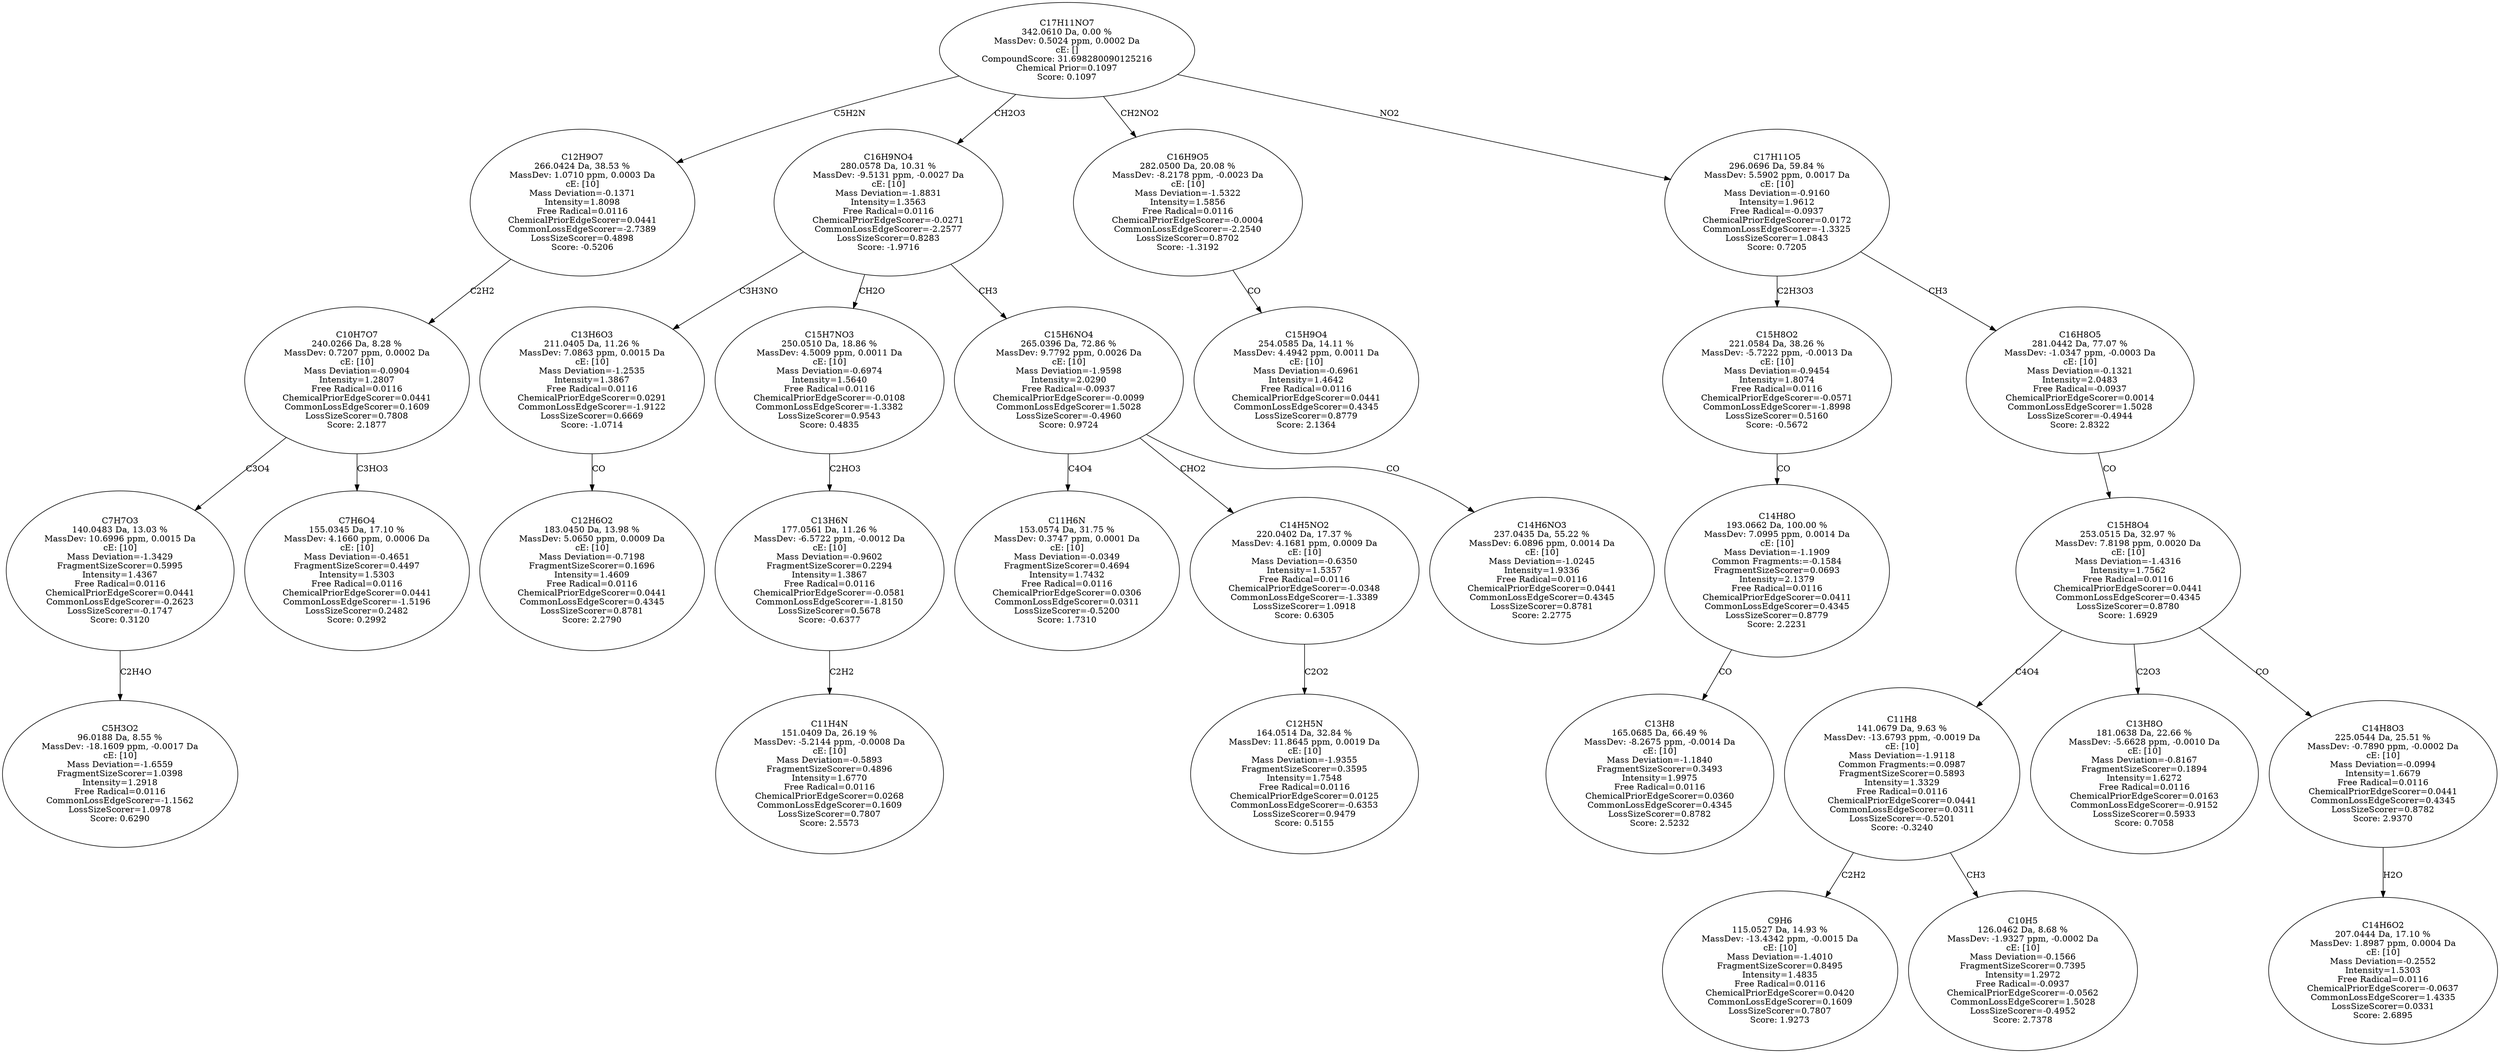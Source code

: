 strict digraph {
v1 [label="C5H3O2\n96.0188 Da, 8.55 %\nMassDev: -18.1609 ppm, -0.0017 Da\ncE: [10]\nMass Deviation=-1.6559\nFragmentSizeScorer=1.0398\nIntensity=1.2918\nFree Radical=0.0116\nCommonLossEdgeScorer=-1.1562\nLossSizeScorer=1.0978\nScore: 0.6290"];
v2 [label="C7H7O3\n140.0483 Da, 13.03 %\nMassDev: 10.6996 ppm, 0.0015 Da\ncE: [10]\nMass Deviation=-1.3429\nFragmentSizeScorer=0.5995\nIntensity=1.4367\nFree Radical=0.0116\nChemicalPriorEdgeScorer=0.0441\nCommonLossEdgeScorer=-0.2623\nLossSizeScorer=-0.1747\nScore: 0.3120"];
v3 [label="C7H6O4\n155.0345 Da, 17.10 %\nMassDev: 4.1660 ppm, 0.0006 Da\ncE: [10]\nMass Deviation=-0.4651\nFragmentSizeScorer=0.4497\nIntensity=1.5303\nFree Radical=0.0116\nChemicalPriorEdgeScorer=0.0441\nCommonLossEdgeScorer=-1.5196\nLossSizeScorer=0.2482\nScore: 0.2992"];
v4 [label="C10H7O7\n240.0266 Da, 8.28 %\nMassDev: 0.7207 ppm, 0.0002 Da\ncE: [10]\nMass Deviation=-0.0904\nIntensity=1.2807\nFree Radical=0.0116\nChemicalPriorEdgeScorer=0.0441\nCommonLossEdgeScorer=0.1609\nLossSizeScorer=0.7808\nScore: 2.1877"];
v5 [label="C12H9O7\n266.0424 Da, 38.53 %\nMassDev: 1.0710 ppm, 0.0003 Da\ncE: [10]\nMass Deviation=-0.1371\nIntensity=1.8098\nFree Radical=0.0116\nChemicalPriorEdgeScorer=0.0441\nCommonLossEdgeScorer=-2.7389\nLossSizeScorer=0.4898\nScore: -0.5206"];
v6 [label="C12H6O2\n183.0450 Da, 13.98 %\nMassDev: 5.0650 ppm, 0.0009 Da\ncE: [10]\nMass Deviation=-0.7198\nFragmentSizeScorer=0.1696\nIntensity=1.4609\nFree Radical=0.0116\nChemicalPriorEdgeScorer=0.0441\nCommonLossEdgeScorer=0.4345\nLossSizeScorer=0.8781\nScore: 2.2790"];
v7 [label="C13H6O3\n211.0405 Da, 11.26 %\nMassDev: 7.0863 ppm, 0.0015 Da\ncE: [10]\nMass Deviation=-1.2535\nIntensity=1.3867\nFree Radical=0.0116\nChemicalPriorEdgeScorer=0.0291\nCommonLossEdgeScorer=-1.9122\nLossSizeScorer=0.6669\nScore: -1.0714"];
v8 [label="C11H4N\n151.0409 Da, 26.19 %\nMassDev: -5.2144 ppm, -0.0008 Da\ncE: [10]\nMass Deviation=-0.5893\nFragmentSizeScorer=0.4896\nIntensity=1.6770\nFree Radical=0.0116\nChemicalPriorEdgeScorer=0.0268\nCommonLossEdgeScorer=0.1609\nLossSizeScorer=0.7807\nScore: 2.5573"];
v9 [label="C13H6N\n177.0561 Da, 11.26 %\nMassDev: -6.5722 ppm, -0.0012 Da\ncE: [10]\nMass Deviation=-0.9602\nFragmentSizeScorer=0.2294\nIntensity=1.3867\nFree Radical=0.0116\nChemicalPriorEdgeScorer=-0.0581\nCommonLossEdgeScorer=-1.8150\nLossSizeScorer=0.5678\nScore: -0.6377"];
v10 [label="C15H7NO3\n250.0510 Da, 18.86 %\nMassDev: 4.5009 ppm, 0.0011 Da\ncE: [10]\nMass Deviation=-0.6974\nIntensity=1.5640\nFree Radical=0.0116\nChemicalPriorEdgeScorer=-0.0108\nCommonLossEdgeScorer=-1.3382\nLossSizeScorer=0.9543\nScore: 0.4835"];
v11 [label="C11H6N\n153.0574 Da, 31.75 %\nMassDev: 0.3747 ppm, 0.0001 Da\ncE: [10]\nMass Deviation=-0.0349\nFragmentSizeScorer=0.4694\nIntensity=1.7432\nFree Radical=0.0116\nChemicalPriorEdgeScorer=0.0306\nCommonLossEdgeScorer=0.0311\nLossSizeScorer=-0.5200\nScore: 1.7310"];
v12 [label="C12H5N\n164.0514 Da, 32.84 %\nMassDev: 11.8645 ppm, 0.0019 Da\ncE: [10]\nMass Deviation=-1.9355\nFragmentSizeScorer=0.3595\nIntensity=1.7548\nFree Radical=0.0116\nChemicalPriorEdgeScorer=0.0125\nCommonLossEdgeScorer=-0.6353\nLossSizeScorer=0.9479\nScore: 0.5155"];
v13 [label="C14H5NO2\n220.0402 Da, 17.37 %\nMassDev: 4.1681 ppm, 0.0009 Da\ncE: [10]\nMass Deviation=-0.6350\nIntensity=1.5357\nFree Radical=0.0116\nChemicalPriorEdgeScorer=-0.0348\nCommonLossEdgeScorer=-1.3389\nLossSizeScorer=1.0918\nScore: 0.6305"];
v14 [label="C14H6NO3\n237.0435 Da, 55.22 %\nMassDev: 6.0896 ppm, 0.0014 Da\ncE: [10]\nMass Deviation=-1.0245\nIntensity=1.9336\nFree Radical=0.0116\nChemicalPriorEdgeScorer=0.0441\nCommonLossEdgeScorer=0.4345\nLossSizeScorer=0.8781\nScore: 2.2775"];
v15 [label="C15H6NO4\n265.0396 Da, 72.86 %\nMassDev: 9.7792 ppm, 0.0026 Da\ncE: [10]\nMass Deviation=-1.9598\nIntensity=2.0290\nFree Radical=-0.0937\nChemicalPriorEdgeScorer=-0.0099\nCommonLossEdgeScorer=1.5028\nLossSizeScorer=-0.4960\nScore: 0.9724"];
v16 [label="C16H9NO4\n280.0578 Da, 10.31 %\nMassDev: -9.5131 ppm, -0.0027 Da\ncE: [10]\nMass Deviation=-1.8831\nIntensity=1.3563\nFree Radical=0.0116\nChemicalPriorEdgeScorer=-0.0271\nCommonLossEdgeScorer=-2.2577\nLossSizeScorer=0.8283\nScore: -1.9716"];
v17 [label="C15H9O4\n254.0585 Da, 14.11 %\nMassDev: 4.4942 ppm, 0.0011 Da\ncE: [10]\nMass Deviation=-0.6961\nIntensity=1.4642\nFree Radical=0.0116\nChemicalPriorEdgeScorer=0.0441\nCommonLossEdgeScorer=0.4345\nLossSizeScorer=0.8779\nScore: 2.1364"];
v18 [label="C16H9O5\n282.0500 Da, 20.08 %\nMassDev: -8.2178 ppm, -0.0023 Da\ncE: [10]\nMass Deviation=-1.5322\nIntensity=1.5856\nFree Radical=0.0116\nChemicalPriorEdgeScorer=-0.0004\nCommonLossEdgeScorer=-2.2540\nLossSizeScorer=0.8702\nScore: -1.3192"];
v19 [label="C13H8\n165.0685 Da, 66.49 %\nMassDev: -8.2675 ppm, -0.0014 Da\ncE: [10]\nMass Deviation=-1.1840\nFragmentSizeScorer=0.3493\nIntensity=1.9975\nFree Radical=0.0116\nChemicalPriorEdgeScorer=0.0360\nCommonLossEdgeScorer=0.4345\nLossSizeScorer=0.8782\nScore: 2.5232"];
v20 [label="C14H8O\n193.0662 Da, 100.00 %\nMassDev: 7.0995 ppm, 0.0014 Da\ncE: [10]\nMass Deviation=-1.1909\nCommon Fragments:=-0.1584\nFragmentSizeScorer=0.0693\nIntensity=2.1379\nFree Radical=0.0116\nChemicalPriorEdgeScorer=0.0411\nCommonLossEdgeScorer=0.4345\nLossSizeScorer=0.8779\nScore: 2.2231"];
v21 [label="C15H8O2\n221.0584 Da, 38.26 %\nMassDev: -5.7222 ppm, -0.0013 Da\ncE: [10]\nMass Deviation=-0.9454\nIntensity=1.8074\nFree Radical=0.0116\nChemicalPriorEdgeScorer=-0.0571\nCommonLossEdgeScorer=-1.8998\nLossSizeScorer=0.5160\nScore: -0.5672"];
v22 [label="C9H6\n115.0527 Da, 14.93 %\nMassDev: -13.4342 ppm, -0.0015 Da\ncE: [10]\nMass Deviation=-1.4010\nFragmentSizeScorer=0.8495\nIntensity=1.4835\nFree Radical=0.0116\nChemicalPriorEdgeScorer=0.0420\nCommonLossEdgeScorer=0.1609\nLossSizeScorer=0.7807\nScore: 1.9273"];
v23 [label="C10H5\n126.0462 Da, 8.68 %\nMassDev: -1.9327 ppm, -0.0002 Da\ncE: [10]\nMass Deviation=-0.1566\nFragmentSizeScorer=0.7395\nIntensity=1.2972\nFree Radical=-0.0937\nChemicalPriorEdgeScorer=-0.0562\nCommonLossEdgeScorer=1.5028\nLossSizeScorer=-0.4952\nScore: 2.7378"];
v24 [label="C11H8\n141.0679 Da, 9.63 %\nMassDev: -13.6793 ppm, -0.0019 Da\ncE: [10]\nMass Deviation=-1.9118\nCommon Fragments:=0.0987\nFragmentSizeScorer=0.5893\nIntensity=1.3329\nFree Radical=0.0116\nChemicalPriorEdgeScorer=0.0441\nCommonLossEdgeScorer=0.0311\nLossSizeScorer=-0.5201\nScore: -0.3240"];
v25 [label="C13H8O\n181.0638 Da, 22.66 %\nMassDev: -5.6628 ppm, -0.0010 Da\ncE: [10]\nMass Deviation=-0.8167\nFragmentSizeScorer=0.1894\nIntensity=1.6272\nFree Radical=0.0116\nChemicalPriorEdgeScorer=0.0163\nCommonLossEdgeScorer=-0.9152\nLossSizeScorer=0.5933\nScore: 0.7058"];
v26 [label="C14H6O2\n207.0444 Da, 17.10 %\nMassDev: 1.8987 ppm, 0.0004 Da\ncE: [10]\nMass Deviation=-0.2552\nIntensity=1.5303\nFree Radical=0.0116\nChemicalPriorEdgeScorer=-0.0637\nCommonLossEdgeScorer=1.4335\nLossSizeScorer=0.0331\nScore: 2.6895"];
v27 [label="C14H8O3\n225.0544 Da, 25.51 %\nMassDev: -0.7890 ppm, -0.0002 Da\ncE: [10]\nMass Deviation=-0.0994\nIntensity=1.6679\nFree Radical=0.0116\nChemicalPriorEdgeScorer=0.0441\nCommonLossEdgeScorer=0.4345\nLossSizeScorer=0.8782\nScore: 2.9370"];
v28 [label="C15H8O4\n253.0515 Da, 32.97 %\nMassDev: 7.8198 ppm, 0.0020 Da\ncE: [10]\nMass Deviation=-1.4316\nIntensity=1.7562\nFree Radical=0.0116\nChemicalPriorEdgeScorer=0.0441\nCommonLossEdgeScorer=0.4345\nLossSizeScorer=0.8780\nScore: 1.6929"];
v29 [label="C16H8O5\n281.0442 Da, 77.07 %\nMassDev: -1.0347 ppm, -0.0003 Da\ncE: [10]\nMass Deviation=-0.1321\nIntensity=2.0483\nFree Radical=-0.0937\nChemicalPriorEdgeScorer=0.0014\nCommonLossEdgeScorer=1.5028\nLossSizeScorer=-0.4944\nScore: 2.8322"];
v30 [label="C17H11O5\n296.0696 Da, 59.84 %\nMassDev: 5.5902 ppm, 0.0017 Da\ncE: [10]\nMass Deviation=-0.9160\nIntensity=1.9612\nFree Radical=-0.0937\nChemicalPriorEdgeScorer=0.0172\nCommonLossEdgeScorer=-1.3325\nLossSizeScorer=1.0843\nScore: 0.7205"];
v31 [label="C17H11NO7\n342.0610 Da, 0.00 %\nMassDev: 0.5024 ppm, 0.0002 Da\ncE: []\nCompoundScore: 31.698280090125216\nChemical Prior=0.1097\nScore: 0.1097"];
v2 -> v1 [label="C2H4O"];
v4 -> v2 [label="C3O4"];
v4 -> v3 [label="C3HO3"];
v5 -> v4 [label="C2H2"];
v31 -> v5 [label="C5H2N"];
v7 -> v6 [label="CO"];
v16 -> v7 [label="C3H3NO"];
v9 -> v8 [label="C2H2"];
v10 -> v9 [label="C2HO3"];
v16 -> v10 [label="CH2O"];
v15 -> v11 [label="C4O4"];
v13 -> v12 [label="C2O2"];
v15 -> v13 [label="CHO2"];
v15 -> v14 [label="CO"];
v16 -> v15 [label="CH3"];
v31 -> v16 [label="CH2O3"];
v18 -> v17 [label="CO"];
v31 -> v18 [label="CH2NO2"];
v20 -> v19 [label="CO"];
v21 -> v20 [label="CO"];
v30 -> v21 [label="C2H3O3"];
v24 -> v22 [label="C2H2"];
v24 -> v23 [label="CH3"];
v28 -> v24 [label="C4O4"];
v28 -> v25 [label="C2O3"];
v27 -> v26 [label="H2O"];
v28 -> v27 [label="CO"];
v29 -> v28 [label="CO"];
v30 -> v29 [label="CH3"];
v31 -> v30 [label="NO2"];
}